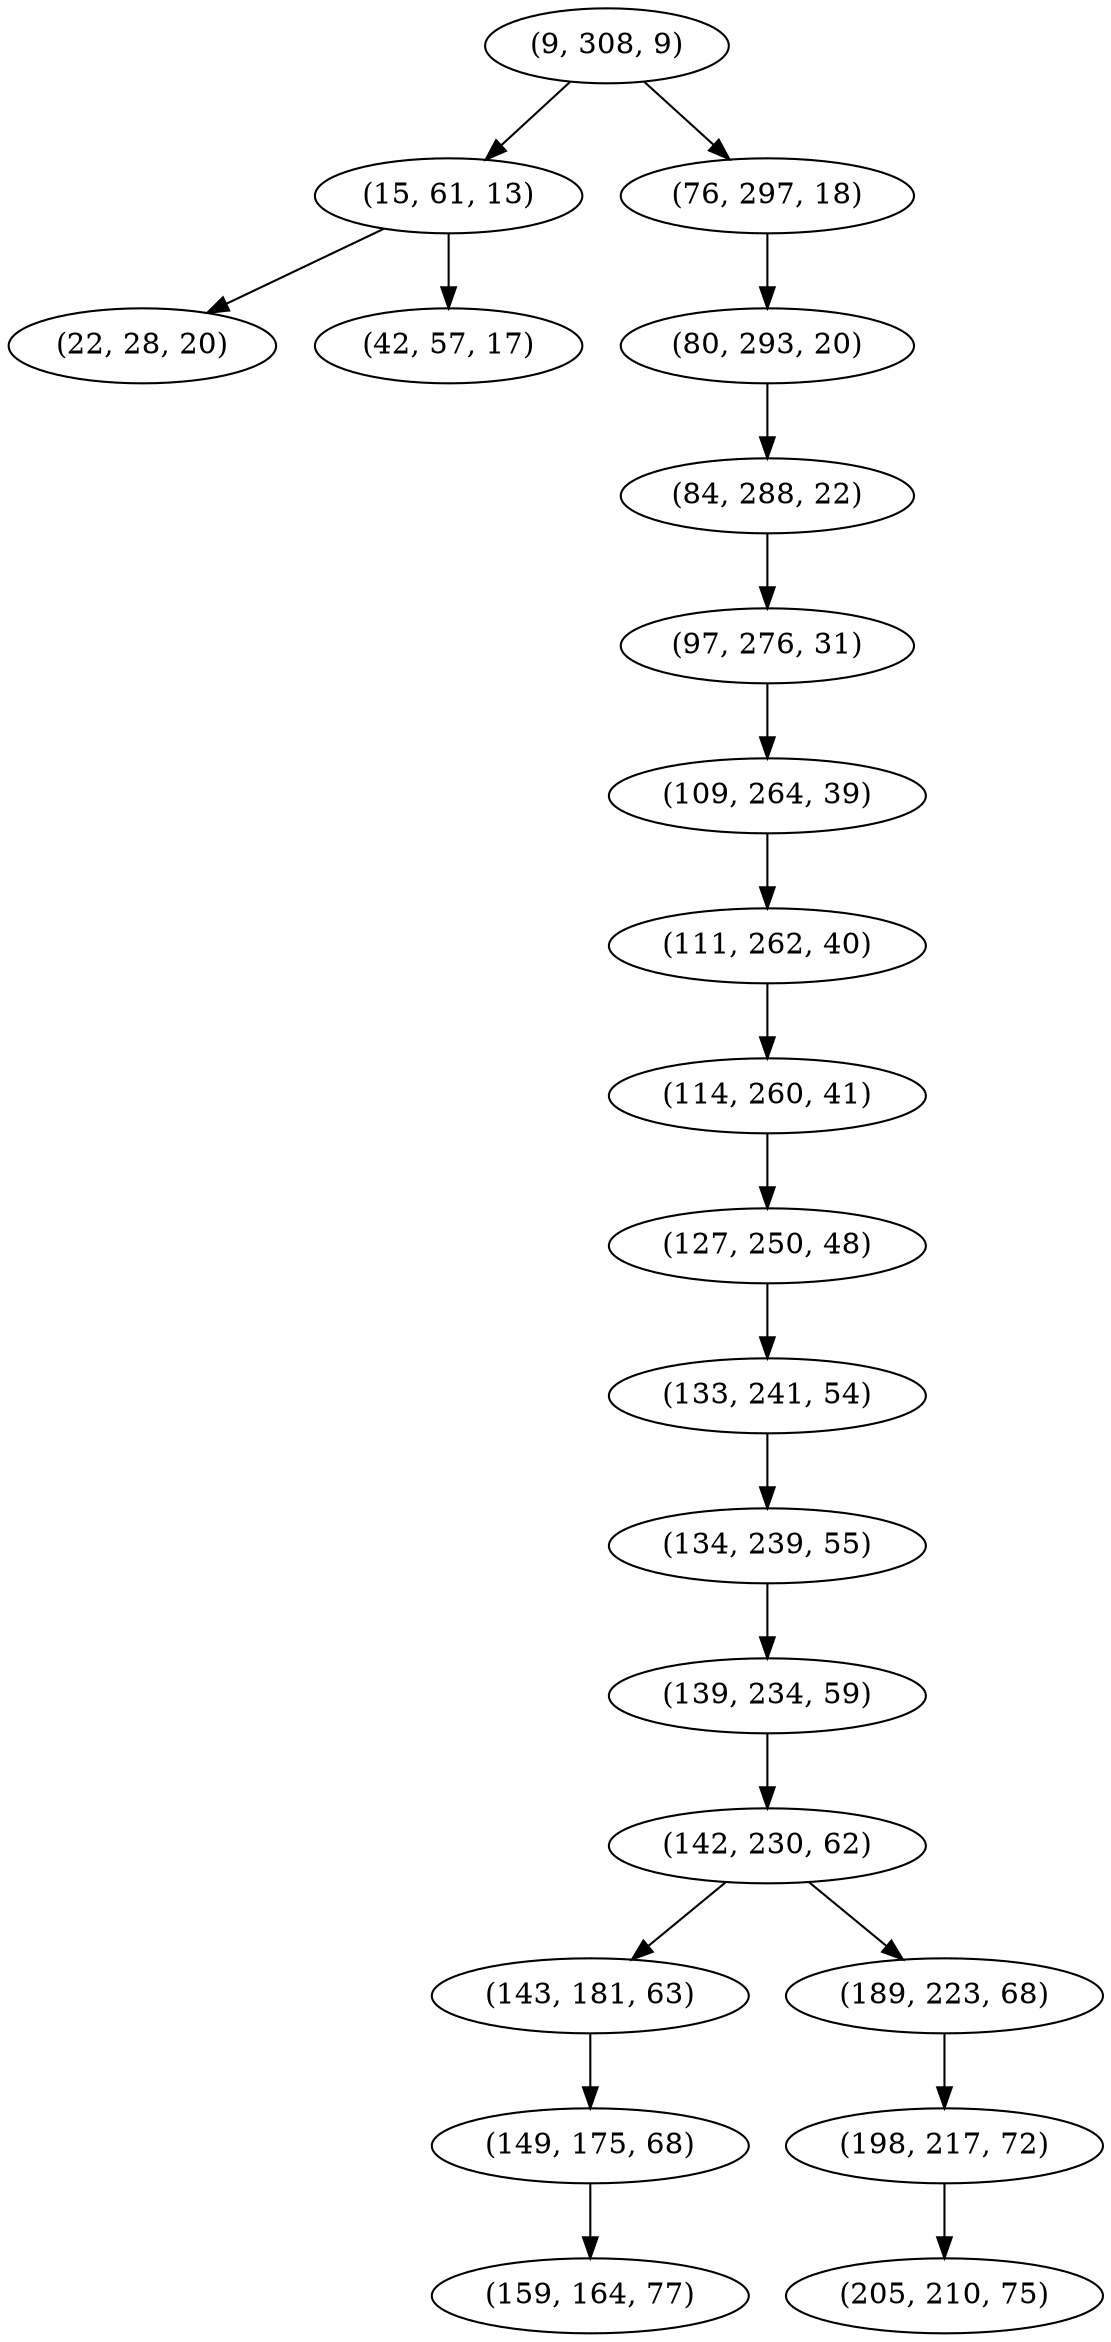 digraph tree {
    "(9, 308, 9)";
    "(15, 61, 13)";
    "(22, 28, 20)";
    "(42, 57, 17)";
    "(76, 297, 18)";
    "(80, 293, 20)";
    "(84, 288, 22)";
    "(97, 276, 31)";
    "(109, 264, 39)";
    "(111, 262, 40)";
    "(114, 260, 41)";
    "(127, 250, 48)";
    "(133, 241, 54)";
    "(134, 239, 55)";
    "(139, 234, 59)";
    "(142, 230, 62)";
    "(143, 181, 63)";
    "(149, 175, 68)";
    "(159, 164, 77)";
    "(189, 223, 68)";
    "(198, 217, 72)";
    "(205, 210, 75)";
    "(9, 308, 9)" -> "(15, 61, 13)";
    "(9, 308, 9)" -> "(76, 297, 18)";
    "(15, 61, 13)" -> "(22, 28, 20)";
    "(15, 61, 13)" -> "(42, 57, 17)";
    "(76, 297, 18)" -> "(80, 293, 20)";
    "(80, 293, 20)" -> "(84, 288, 22)";
    "(84, 288, 22)" -> "(97, 276, 31)";
    "(97, 276, 31)" -> "(109, 264, 39)";
    "(109, 264, 39)" -> "(111, 262, 40)";
    "(111, 262, 40)" -> "(114, 260, 41)";
    "(114, 260, 41)" -> "(127, 250, 48)";
    "(127, 250, 48)" -> "(133, 241, 54)";
    "(133, 241, 54)" -> "(134, 239, 55)";
    "(134, 239, 55)" -> "(139, 234, 59)";
    "(139, 234, 59)" -> "(142, 230, 62)";
    "(142, 230, 62)" -> "(143, 181, 63)";
    "(142, 230, 62)" -> "(189, 223, 68)";
    "(143, 181, 63)" -> "(149, 175, 68)";
    "(149, 175, 68)" -> "(159, 164, 77)";
    "(189, 223, 68)" -> "(198, 217, 72)";
    "(198, 217, 72)" -> "(205, 210, 75)";
}

